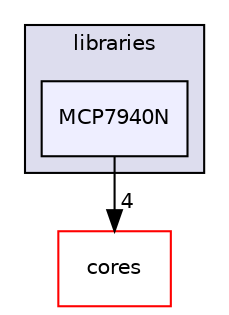 digraph "libraries/MCP7940N" {
  compound=true
  node [ fontsize="10", fontname="Helvetica"];
  edge [ labelfontsize="10", labelfontname="Helvetica"];
  subgraph clusterdir_bc0718b08fb2015b8e59c47b2805f60c {
    graph [ bgcolor="#ddddee", pencolor="black", label="libraries" fontname="Helvetica", fontsize="10", URL="dir_bc0718b08fb2015b8e59c47b2805f60c.html"]
  dir_e49a6cf9e3f360ebf96a97efc4b1f8d7 [shape=box, label="MCP7940N", style="filled", fillcolor="#eeeeff", pencolor="black", URL="dir_e49a6cf9e3f360ebf96a97efc4b1f8d7.html"];
  }
  dir_51d9c9f08f6806a0f97badf342e5b4d7 [shape=box label="cores" fillcolor="white" style="filled" color="red" URL="dir_51d9c9f08f6806a0f97badf342e5b4d7.html"];
  dir_e49a6cf9e3f360ebf96a97efc4b1f8d7->dir_51d9c9f08f6806a0f97badf342e5b4d7 [headlabel="4", labeldistance=1.5 headhref="dir_000054_000000.html"];
}
